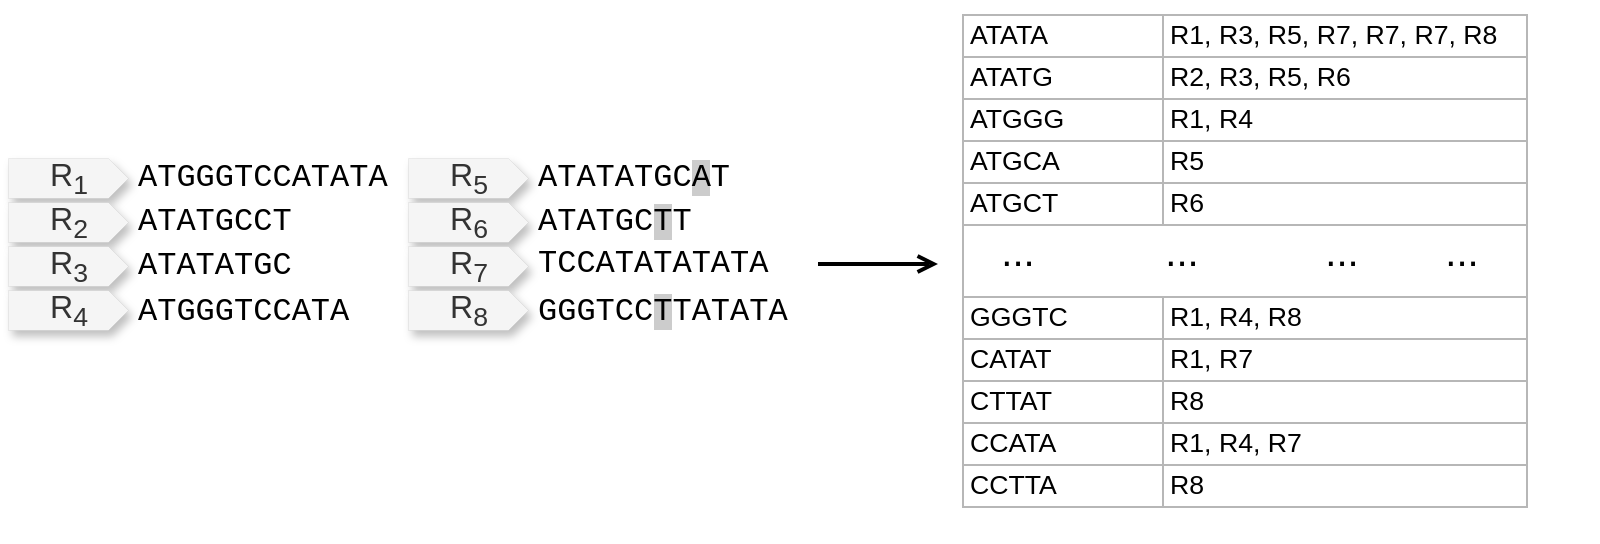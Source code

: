<mxfile version="24.4.0" type="github">
  <diagram name="Page-1" id="6XR2Yzbt6paxZfj4640B">
    <mxGraphModel dx="1434" dy="1859" grid="1" gridSize="10" guides="1" tooltips="1" connect="1" arrows="1" fold="1" page="1" pageScale="1" pageWidth="850" pageHeight="1100" math="0" shadow="0">
      <root>
        <mxCell id="0" />
        <mxCell id="1" parent="0" />
        <mxCell id="I33H7h4lQD6JWApyYh__-5" value="&lt;font style=&quot;font-size: 20px;&quot;&gt;...&lt;br&gt;&lt;/font&gt;" style="text;html=1;align=center;verticalAlign=middle;whiteSpace=wrap;rounded=0;" vertex="1" parent="1">
          <mxGeometry x="490" y="58" width="60" height="30" as="geometry" />
        </mxCell>
        <mxCell id="I33H7h4lQD6JWApyYh__-7" value="&lt;font style=&quot;font-size: 20px;&quot;&gt;...&lt;br&gt;&lt;/font&gt;" style="text;html=1;align=center;verticalAlign=middle;whiteSpace=wrap;rounded=0;" vertex="1" parent="1">
          <mxGeometry x="572" y="58" width="60" height="30" as="geometry" />
        </mxCell>
        <mxCell id="I33H7h4lQD6JWApyYh__-8" value="&lt;font style=&quot;font-size: 20px;&quot;&gt;...&lt;br&gt;&lt;/font&gt;" style="text;html=1;align=center;verticalAlign=middle;whiteSpace=wrap;rounded=0;" vertex="1" parent="1">
          <mxGeometry x="652" y="58" width="60" height="30" as="geometry" />
        </mxCell>
        <mxCell id="I33H7h4lQD6JWApyYh__-9" value="&lt;font style=&quot;font-size: 20px;&quot;&gt;...&lt;br&gt;&lt;/font&gt;" style="text;html=1;align=center;verticalAlign=middle;whiteSpace=wrap;rounded=0;" vertex="1" parent="1">
          <mxGeometry x="712" y="58" width="60" height="30" as="geometry" />
        </mxCell>
        <UserObject label="&lt;table data-sheets-root=&quot;1&quot; style=&quot;table-layout:fixed;font-size:10pt;font-family:Arial;width:0px;border-collapse:collapse;border:none&quot; border=&quot;1&quot; dir=&quot;ltr&quot; cellpadding=&quot;0&quot; cellspacing=&quot;0&quot; xmlns=&quot;http://www.w3.org/1999/xhtml&quot;&gt;&lt;tbody&gt;&lt;tr style=&quot;height:21px;&quot;&gt;&lt;td data-sheets-value=&quot;{&amp;quot;1&amp;quot;:2,&amp;quot;2&amp;quot;:&amp;quot;GTCCT&amp;quot;}&quot; style=&quot;border-top:1px solid #b7b7b7;border-right:1px solid #b7b7b7;border-bottom:1px solid #b7b7b7;border-left:1px solid #b7b7b7;overflow:hidden;padding:2px 3px 2px 3px;vertical-align:bottom;&quot;&gt;GTCCT&lt;/td&gt;&lt;/tr&gt;&lt;/tbody&gt;&lt;/table&gt;" link="&lt;table data-sheets-root=&quot;1&quot; style=&quot;table-layout:fixed;font-size:10pt;font-family:Arial;width:0px;border-collapse:collapse;border:none&quot; border=&quot;1&quot; dir=&quot;ltr&quot; cellpadding=&quot;0&quot; cellspacing=&quot;0&quot; xmlns=&quot;http://www.w3.org/1999/xhtml&quot;&gt;&lt;tbody&gt;&lt;tr style=&quot;height:21px;&quot;&gt;&lt;td data-sheets-value=&quot;{&amp;quot;1&amp;quot;:2,&amp;quot;2&amp;quot;:&amp;quot;GTCCT&amp;quot;}&quot; style=&quot;border-top:1px solid #b7b7b7;border-right:1px solid #b7b7b7;border-bottom:1px solid #b7b7b7;border-left:1px solid #b7b7b7;overflow:hidden;padding:2px 3px 2px 3px;vertical-align:bottom;&quot;&gt;GTCCT&lt;/td&gt;&lt;/tr&gt;&lt;/tbody&gt;&lt;/table&gt;" id="I33H7h4lQD6JWApyYh__-10">
          <mxCell style="text;whiteSpace=wrap;html=1;" vertex="1" parent="1">
            <mxGeometry x="490" y="48" width="30" height="30" as="geometry" />
          </mxCell>
        </UserObject>
        <UserObject label="&lt;table data-sheets-root=&quot;1&quot; style=&quot;table-layout:fixed;font-size:10pt;font-family:Arial;width:0px;border-collapse:collapse;border:none&quot; border=&quot;1&quot; dir=&quot;ltr&quot; cellpadding=&quot;0&quot; cellspacing=&quot;0&quot; xmlns=&quot;http://www.w3.org/1999/xhtml&quot;&gt;&lt;tbody&gt;&lt;tr style=&quot;height:21px;&quot;&gt;&lt;td data-sheets-value=&quot;{&amp;quot;1&amp;quot;:2,&amp;quot;2&amp;quot;:&amp;quot;GTCCT&amp;quot;}&quot; style=&quot;border-top:1px solid #b7b7b7;border-right:1px solid #b7b7b7;border-bottom:1px solid #b7b7b7;border-left:1px solid #b7b7b7;overflow:hidden;padding:2px 3px 2px 3px;vertical-align:bottom;&quot;&gt;GTCCT&lt;/td&gt;&lt;/tr&gt;&lt;/tbody&gt;&lt;/table&gt;" link="&lt;table data-sheets-root=&quot;1&quot; style=&quot;table-layout:fixed;font-size:10pt;font-family:Arial;width:0px;border-collapse:collapse;border:none&quot; border=&quot;1&quot; dir=&quot;ltr&quot; cellpadding=&quot;0&quot; cellspacing=&quot;0&quot; xmlns=&quot;http://www.w3.org/1999/xhtml&quot;&gt;&lt;tbody&gt;&lt;tr style=&quot;height:21px;&quot;&gt;&lt;td data-sheets-value=&quot;{&amp;quot;1&amp;quot;:2,&amp;quot;2&amp;quot;:&amp;quot;GTCCT&amp;quot;}&quot; style=&quot;border-top:1px solid #b7b7b7;border-right:1px solid #b7b7b7;border-bottom:1px solid #b7b7b7;border-left:1px solid #b7b7b7;overflow:hidden;padding:2px 3px 2px 3px;vertical-align:bottom;&quot;&gt;GTCCT&lt;/td&gt;&lt;/tr&gt;&lt;/tbody&gt;&lt;/table&gt;" id="I33H7h4lQD6JWApyYh__-11">
          <mxCell style="text;whiteSpace=wrap;html=1;" vertex="1" parent="1">
            <mxGeometry x="490" y="68" width="30" height="30" as="geometry" />
          </mxCell>
        </UserObject>
        <UserObject label="&lt;table data-sheets-root=&quot;1&quot; style=&quot;table-layout:fixed;font-size:10pt;font-family:Arial;width:0px;border-collapse:collapse;border:none&quot; border=&quot;1&quot; dir=&quot;ltr&quot; cellpadding=&quot;0&quot; cellspacing=&quot;0&quot; xmlns=&quot;http://www.w3.org/1999/xhtml&quot;&gt;&lt;tbody&gt;&lt;tr style=&quot;height:21px;&quot;&gt;&lt;td data-sheets-value=&quot;{&amp;quot;1&amp;quot;:2,&amp;quot;2&amp;quot;:&amp;quot;GTCCT&amp;quot;}&quot; style=&quot;border-top:1px solid #b7b7b7;border-right:1px solid #b7b7b7;border-bottom:1px solid #b7b7b7;border-left:1px solid #b7b7b7;overflow:hidden;padding:2px 3px 2px 3px;vertical-align:bottom;&quot;&gt;GTCCT&lt;/td&gt;&lt;/tr&gt;&lt;/tbody&gt;&lt;/table&gt;" link="&lt;table data-sheets-root=&quot;1&quot; style=&quot;table-layout:fixed;font-size:10pt;font-family:Arial;width:0px;border-collapse:collapse;border:none&quot; border=&quot;1&quot; dir=&quot;ltr&quot; cellpadding=&quot;0&quot; cellspacing=&quot;0&quot; xmlns=&quot;http://www.w3.org/1999/xhtml&quot;&gt;&lt;tbody&gt;&lt;tr style=&quot;height:21px;&quot;&gt;&lt;td data-sheets-value=&quot;{&amp;quot;1&amp;quot;:2,&amp;quot;2&amp;quot;:&amp;quot;GTCCT&amp;quot;}&quot; style=&quot;border-top:1px solid #b7b7b7;border-right:1px solid #b7b7b7;border-bottom:1px solid #b7b7b7;border-left:1px solid #b7b7b7;overflow:hidden;padding:2px 3px 2px 3px;vertical-align:bottom;&quot;&gt;GTCCT&lt;/td&gt;&lt;/tr&gt;&lt;/tbody&gt;&lt;/table&gt;" id="I33H7h4lQD6JWApyYh__-12">
          <mxCell style="text;whiteSpace=wrap;html=1;" vertex="1" parent="1">
            <mxGeometry x="772" y="67" width="30" height="30" as="geometry" />
          </mxCell>
        </UserObject>
        <UserObject label="&lt;table data-sheets-root=&quot;1&quot; style=&quot;table-layout:fixed;font-size:10pt;font-family:Arial;width:0px;border-collapse:collapse;border:none&quot; border=&quot;1&quot; dir=&quot;ltr&quot; cellpadding=&quot;0&quot; cellspacing=&quot;0&quot; xmlns=&quot;http://www.w3.org/1999/xhtml&quot;&gt;&lt;tbody&gt;&lt;tr style=&quot;height:21px;&quot;&gt;&lt;td data-sheets-value=&quot;{&amp;quot;1&amp;quot;:2,&amp;quot;2&amp;quot;:&amp;quot;GTCCT&amp;quot;}&quot; style=&quot;border-top:1px solid #b7b7b7;border-right:1px solid #b7b7b7;border-bottom:1px solid #b7b7b7;border-left:1px solid #b7b7b7;overflow:hidden;padding:2px 3px 2px 3px;vertical-align:bottom;&quot;&gt;GTCCT&lt;/td&gt;&lt;/tr&gt;&lt;/tbody&gt;&lt;/table&gt;" link="&lt;table data-sheets-root=&quot;1&quot; style=&quot;table-layout:fixed;font-size:10pt;font-family:Arial;width:0px;border-collapse:collapse;border:none&quot; border=&quot;1&quot; dir=&quot;ltr&quot; cellpadding=&quot;0&quot; cellspacing=&quot;0&quot; xmlns=&quot;http://www.w3.org/1999/xhtml&quot;&gt;&lt;tbody&gt;&lt;tr style=&quot;height:21px;&quot;&gt;&lt;td data-sheets-value=&quot;{&amp;quot;1&amp;quot;:2,&amp;quot;2&amp;quot;:&amp;quot;GTCCT&amp;quot;}&quot; style=&quot;border-top:1px solid #b7b7b7;border-right:1px solid #b7b7b7;border-bottom:1px solid #b7b7b7;border-left:1px solid #b7b7b7;overflow:hidden;padding:2px 3px 2px 3px;vertical-align:bottom;&quot;&gt;GTCCT&lt;/td&gt;&lt;/tr&gt;&lt;/tbody&gt;&lt;/table&gt;" id="I33H7h4lQD6JWApyYh__-13">
          <mxCell style="text;whiteSpace=wrap;html=1;" vertex="1" parent="1">
            <mxGeometry x="772" y="48" width="12" height="30" as="geometry" />
          </mxCell>
        </UserObject>
        <mxCell id="I33H7h4lQD6JWApyYh__-29" value="&lt;font style=&quot;font-size: 16px;&quot; face=&quot;Courier New&quot;&gt;ATGGGTCCATATA&lt;/font&gt;&lt;font style=&quot;font-size: 16px;&quot; face=&quot;WW2qCex9ZGnOM6EULOnp&quot;&gt; &lt;/font&gt;" style="text;whiteSpace=wrap;html=1;" vertex="1" parent="1">
          <mxGeometry x="78" y="19" width="137" height="29" as="geometry" />
        </mxCell>
        <mxCell id="I33H7h4lQD6JWApyYh__-30" value="&lt;font style=&quot;font-size: 16px;&quot;&gt;R&lt;sub&gt;1&lt;br&gt;&lt;/sub&gt;&lt;/font&gt;" style="html=1;shadow=1;dashed=0;align=center;verticalAlign=middle;shape=mxgraph.arrows2.arrow;dy=0;dx=10;notch=0;fillColor=#f5f5f5;fontColor=#333333;strokeColor=#666666;strokeWidth=0;" vertex="1" parent="1">
          <mxGeometry x="15" y="27" width="60" height="20" as="geometry" />
        </mxCell>
        <mxCell id="I33H7h4lQD6JWApyYh__-31" value="&lt;font style=&quot;font-size: 16px;&quot;&gt;R&lt;sub&gt;2&lt;br&gt;&lt;/sub&gt;&lt;/font&gt;" style="html=1;shadow=1;dashed=0;align=center;verticalAlign=middle;shape=mxgraph.arrows2.arrow;dy=0;dx=10;notch=0;fillColor=#f5f5f5;fontColor=#333333;strokeColor=#666666;strokeWidth=0;" vertex="1" parent="1">
          <mxGeometry x="15" y="49" width="60" height="20" as="geometry" />
        </mxCell>
        <mxCell id="I33H7h4lQD6JWApyYh__-32" value="&lt;font style=&quot;font-size: 16px;&quot;&gt;R&lt;sub&gt;3&lt;br&gt;&lt;/sub&gt;&lt;/font&gt;" style="html=1;shadow=1;dashed=0;align=center;verticalAlign=middle;shape=mxgraph.arrows2.arrow;dy=0;dx=10;notch=0;fillColor=#f5f5f5;fontColor=#333333;strokeColor=#666666;strokeWidth=0;" vertex="1" parent="1">
          <mxGeometry x="15" y="71" width="60" height="20" as="geometry" />
        </mxCell>
        <mxCell id="I33H7h4lQD6JWApyYh__-33" value="&lt;font style=&quot;font-size: 16px;&quot;&gt;R&lt;sub&gt;4&lt;br&gt;&lt;/sub&gt;&lt;/font&gt;" style="html=1;shadow=1;dashed=0;align=center;verticalAlign=middle;shape=mxgraph.arrows2.arrow;dy=0;dx=10;notch=0;fillColor=#f5f5f5;fontColor=#333333;strokeColor=#666666;strokeWidth=0;" vertex="1" parent="1">
          <mxGeometry x="15" y="93" width="60" height="20" as="geometry" />
        </mxCell>
        <mxCell id="I33H7h4lQD6JWApyYh__-34" value="&lt;font style=&quot;font-size: 16px;&quot;&gt;R&lt;sub&gt;5&lt;br&gt;&lt;/sub&gt;&lt;/font&gt;" style="html=1;shadow=1;dashed=0;align=center;verticalAlign=middle;shape=mxgraph.arrows2.arrow;dy=0;dx=10;notch=0;fillColor=#f5f5f5;fontColor=#333333;strokeColor=#666666;strokeWidth=0;" vertex="1" parent="1">
          <mxGeometry x="215" y="27" width="60" height="20" as="geometry" />
        </mxCell>
        <mxCell id="I33H7h4lQD6JWApyYh__-35" value="&lt;font style=&quot;font-size: 16px;&quot;&gt;R&lt;sub&gt;6&lt;br&gt;&lt;/sub&gt;&lt;/font&gt;" style="html=1;shadow=1;dashed=0;align=center;verticalAlign=middle;shape=mxgraph.arrows2.arrow;dy=0;dx=10;notch=0;fillColor=#f5f5f5;fontColor=#333333;strokeColor=#666666;strokeWidth=0;" vertex="1" parent="1">
          <mxGeometry x="215" y="49" width="60" height="20" as="geometry" />
        </mxCell>
        <mxCell id="I33H7h4lQD6JWApyYh__-36" value="&lt;font style=&quot;font-size: 16px;&quot;&gt;R&lt;sub&gt;7&lt;br&gt;&lt;/sub&gt;&lt;/font&gt;" style="html=1;shadow=1;dashed=0;align=center;verticalAlign=middle;shape=mxgraph.arrows2.arrow;dy=0;dx=10;notch=0;fillColor=#f5f5f5;fontColor=#333333;strokeColor=#666666;strokeWidth=0;" vertex="1" parent="1">
          <mxGeometry x="215" y="71" width="60" height="20" as="geometry" />
        </mxCell>
        <mxCell id="I33H7h4lQD6JWApyYh__-37" value="&lt;font style=&quot;font-size: 16px;&quot;&gt;R&lt;sub&gt;8&lt;br&gt;&lt;/sub&gt;&lt;/font&gt;" style="html=1;shadow=1;dashed=0;align=center;verticalAlign=middle;shape=mxgraph.arrows2.arrow;dy=0;dx=10;notch=0;fillColor=#f5f5f5;fontColor=#333333;strokeColor=#666666;strokeWidth=0;" vertex="1" parent="1">
          <mxGeometry x="215" y="93" width="60" height="20" as="geometry" />
        </mxCell>
        <mxCell id="I33H7h4lQD6JWApyYh__-38" value="&lt;font style=&quot;font-size: 16px;&quot; face=&quot;Courier New&quot;&gt;ATATGCCT&lt;/font&gt;" style="text;whiteSpace=wrap;html=1;" vertex="1" parent="1">
          <mxGeometry x="78" y="43" width="87" height="25" as="geometry" />
        </mxCell>
        <mxCell id="I33H7h4lQD6JWApyYh__-39" value="&lt;font style=&quot;font-size: 16px;&quot; face=&quot;Courier New&quot;&gt;ATATATGC&lt;/font&gt;" style="text;whiteSpace=wrap;html=1;" vertex="1" parent="1">
          <mxGeometry x="78" y="64.5" width="87" height="33" as="geometry" />
        </mxCell>
        <mxCell id="I33H7h4lQD6JWApyYh__-40" value="ATGGGTCCATA" style="text;whiteSpace=wrap;fontFamily=Courier New;fontSize=16;" vertex="1" parent="1">
          <mxGeometry x="78" y="88" width="110" height="40" as="geometry" />
        </mxCell>
        <mxCell id="I33H7h4lQD6JWApyYh__-41" value="&lt;font face=&quot;Courier New&quot;&gt;ATATATGC&lt;span style=&quot;background-color: rgb(204, 204, 204);&quot;&gt;A&lt;/span&gt;T&lt;/font&gt;" style="text;whiteSpace=wrap;fontSize=16;html=1;" vertex="1" parent="1">
          <mxGeometry x="278" y="19" width="100" height="29" as="geometry" />
        </mxCell>
        <mxCell id="I33H7h4lQD6JWApyYh__-42" value="&lt;font style=&quot;font-size: 16px;&quot; face=&quot;Courier New&quot;&gt;ATATGC&lt;span style=&quot;background-color: rgb(204, 204, 204);&quot;&gt;T&lt;/span&gt;T&lt;/font&gt;" style="text;whiteSpace=wrap;html=1;" vertex="1" parent="1">
          <mxGeometry x="278" y="43" width="90" height="25" as="geometry" />
        </mxCell>
        <mxCell id="I33H7h4lQD6JWApyYh__-43" value="TCCATATATATA" style="text;whiteSpace=wrap;fontFamily=Courier New;fontSize=16;" vertex="1" parent="1">
          <mxGeometry x="278" y="64" width="110" height="33.5" as="geometry" />
        </mxCell>
        <mxCell id="I33H7h4lQD6JWApyYh__-44" value="GGGTCC&lt;span style=&quot;background-color: rgb(204, 204, 204);&quot;&gt;T&lt;/span&gt;TATATA" style="text;whiteSpace=wrap;fontSize=16;fontFamily=Courier New;html=1;" vertex="1" parent="1">
          <mxGeometry x="278" y="88" width="130" height="40" as="geometry" />
        </mxCell>
        <mxCell id="I33H7h4lQD6JWApyYh__-46" value="" style="endArrow=open;html=1;rounded=0;strokeWidth=2;endFill=0;" edge="1" parent="1">
          <mxGeometry width="50" height="50" relative="1" as="geometry">
            <mxPoint x="420" y="80" as="sourcePoint" />
            <mxPoint x="480" y="80" as="targetPoint" />
          </mxGeometry>
        </mxCell>
        <UserObject label="&lt;table xmlns=&quot;http://www.w3.org/1999/xhtml&quot; cellspacing=&quot;0&quot; cellpadding=&quot;0&quot; dir=&quot;ltr&quot; border=&quot;1&quot; style=&quot;table-layout:fixed;font-size:10pt;font-family:Arial;width:0px;border-collapse:collapse;border:none&quot; data-sheets-root=&quot;1&quot;&gt;&lt;colgroup&gt;&lt;col width=&quot;100&quot;&gt;&lt;col width=&quot;182&quot;&gt;&lt;/colgroup&gt;&lt;tbody&gt;&lt;tr style=&quot;height:21px;&quot;&gt;&lt;td style=&quot;border-top:1px solid #b7b7b7;border-right:1px solid #b7b7b7;border-bottom:1px solid #b7b7b7;border-left:1px solid #b7b7b7;overflow:hidden;padding:2px 3px 2px 3px;vertical-align:bottom;&quot; data-sheets-value=&quot;{&amp;quot;1&amp;quot;:2,&amp;quot;2&amp;quot;:&amp;quot;ATATA&amp;quot;}&quot;&gt;ATATA&lt;/td&gt;&lt;td style=&quot;border-top:1px solid #b7b7b7;border-right:1px solid #b7b7b7;border-bottom:1px solid #b7b7b7;overflow:hidden;padding:2px 3px 2px 3px;vertical-align:bottom;&quot; data-sheets-value=&quot;{&amp;quot;1&amp;quot;:2,&amp;quot;2&amp;quot;:&amp;quot;R1, R3, R5, R7, R7, R7, R8&amp;quot;}&quot;&gt;R1, R3, R5, R7, R7, R7, R8&lt;/td&gt;&lt;/tr&gt;&lt;tr style=&quot;height:21px;&quot;&gt;&lt;td style=&quot;border-right:1px solid #b7b7b7;border-bottom:1px solid #b7b7b7;border-left:1px solid #b7b7b7;overflow:hidden;padding:2px 3px 2px 3px;vertical-align:bottom;&quot; data-sheets-value=&quot;{&amp;quot;1&amp;quot;:2,&amp;quot;2&amp;quot;:&amp;quot;ATATG&amp;quot;}&quot;&gt;ATATG&lt;/td&gt;&lt;td style=&quot;border-right:1px solid #b7b7b7;border-bottom:1px solid #b7b7b7;overflow:hidden;padding:2px 3px 2px 3px;vertical-align:bottom;&quot; data-sheets-value=&quot;{&amp;quot;1&amp;quot;:2,&amp;quot;2&amp;quot;:&amp;quot;R2, R3, R5, R6&amp;quot;}&quot;&gt;R2, R3, R5, R6&lt;/td&gt;&lt;/tr&gt;&lt;tr style=&quot;height:21px;&quot;&gt;&lt;td style=&quot;border-right:1px solid #b7b7b7;border-bottom:1px solid #b7b7b7;border-left:1px solid #b7b7b7;overflow:hidden;padding:2px 3px 2px 3px;vertical-align:bottom;&quot; data-sheets-value=&quot;{&amp;quot;1&amp;quot;:2,&amp;quot;2&amp;quot;:&amp;quot;ATGGG&amp;quot;}&quot;&gt;ATGGG&lt;/td&gt;&lt;td style=&quot;border-right:1px solid #b7b7b7;border-bottom:1px solid #b7b7b7;overflow:hidden;padding:2px 3px 2px 3px;vertical-align:bottom;&quot; data-sheets-value=&quot;{&amp;quot;1&amp;quot;:2,&amp;quot;2&amp;quot;:&amp;quot;R1, R4&amp;quot;}&quot;&gt;R1, R4&lt;/td&gt;&lt;/tr&gt;&lt;tr style=&quot;height:21px;&quot;&gt;&lt;td style=&quot;border-right:1px solid #b7b7b7;border-bottom:1px solid #b7b7b7;border-left:1px solid #b7b7b7;overflow:hidden;padding:2px 3px 2px 3px;vertical-align:bottom;&quot; data-sheets-value=&quot;{&amp;quot;1&amp;quot;:2,&amp;quot;2&amp;quot;:&amp;quot;ATGCA&amp;quot;}&quot;&gt;ATGCA&lt;/td&gt;&lt;td style=&quot;border-right:1px solid #b7b7b7;border-bottom:1px solid #b7b7b7;overflow:hidden;padding:2px 3px 2px 3px;vertical-align:bottom;&quot; data-sheets-value=&quot;{&amp;quot;1&amp;quot;:2,&amp;quot;2&amp;quot;:&amp;quot;R5&amp;quot;}&quot;&gt;R5&lt;/td&gt;&lt;/tr&gt;&lt;tr style=&quot;height:21px;&quot;&gt;&lt;td style=&quot;border-right:1px solid #b7b7b7;border-bottom:1px solid #b7b7b7;border-left:1px solid #b7b7b7;overflow:hidden;padding:2px 3px 2px 3px;vertical-align:bottom;&quot; data-sheets-value=&quot;{&amp;quot;1&amp;quot;:2,&amp;quot;2&amp;quot;:&amp;quot;ATGCT&amp;quot;}&quot;&gt;ATGCT&lt;/td&gt;&lt;td style=&quot;border-right:1px solid #b7b7b7;border-bottom:1px solid #b7b7b7;overflow:hidden;padding:2px 3px 2px 3px;vertical-align:bottom;&quot; data-sheets-value=&quot;{&amp;quot;1&amp;quot;:2,&amp;quot;2&amp;quot;:&amp;quot;R6&amp;quot;}&quot;&gt;R6&lt;/td&gt;&lt;/tr&gt;&lt;/tbody&gt;&lt;/table&gt;" link="&lt;table xmlns=&quot;http://www.w3.org/1999/xhtml&quot; cellspacing=&quot;0&quot; cellpadding=&quot;0&quot; dir=&quot;ltr&quot; border=&quot;1&quot; style=&quot;table-layout:fixed;font-size:10pt;font-family:Arial;width:0px;border-collapse:collapse;border:none&quot; data-sheets-root=&quot;1&quot;&gt;&lt;colgroup&gt;&lt;col width=&quot;100&quot;&gt;&lt;col width=&quot;182&quot;&gt;&lt;/colgroup&gt;&lt;tbody&gt;&lt;tr style=&quot;height:21px;&quot;&gt;&lt;td style=&quot;border-top:1px solid #b7b7b7;border-right:1px solid #b7b7b7;border-bottom:1px solid #b7b7b7;border-left:1px solid #b7b7b7;overflow:hidden;padding:2px 3px 2px 3px;vertical-align:bottom;&quot; data-sheets-value=&quot;{&amp;quot;1&amp;quot;:2,&amp;quot;2&amp;quot;:&amp;quot;ATATA&amp;quot;}&quot;&gt;ATATA&lt;/td&gt;&lt;td style=&quot;border-top:1px solid #b7b7b7;border-right:1px solid #b7b7b7;border-bottom:1px solid #b7b7b7;overflow:hidden;padding:2px 3px 2px 3px;vertical-align:bottom;&quot; data-sheets-value=&quot;{&amp;quot;1&amp;quot;:2,&amp;quot;2&amp;quot;:&amp;quot;R1, R3, R5, R7, R7, R7, R8&amp;quot;}&quot;&gt;R1, R3, R5, R7, R7, R7, R8&lt;/td&gt;&lt;/tr&gt;&lt;tr style=&quot;height:21px;&quot;&gt;&lt;td style=&quot;border-right:1px solid #b7b7b7;border-bottom:1px solid #b7b7b7;border-left:1px solid #b7b7b7;overflow:hidden;padding:2px 3px 2px 3px;vertical-align:bottom;&quot; data-sheets-value=&quot;{&amp;quot;1&amp;quot;:2,&amp;quot;2&amp;quot;:&amp;quot;ATATG&amp;quot;}&quot;&gt;ATATG&lt;/td&gt;&lt;td style=&quot;border-right:1px solid #b7b7b7;border-bottom:1px solid #b7b7b7;overflow:hidden;padding:2px 3px 2px 3px;vertical-align:bottom;&quot; data-sheets-value=&quot;{&amp;quot;1&amp;quot;:2,&amp;quot;2&amp;quot;:&amp;quot;R2, R3, R5, R6&amp;quot;}&quot;&gt;R2, R3, R5, R6&lt;/td&gt;&lt;/tr&gt;&lt;tr style=&quot;height:21px;&quot;&gt;&lt;td style=&quot;border-right:1px solid #b7b7b7;border-bottom:1px solid #b7b7b7;border-left:1px solid #b7b7b7;overflow:hidden;padding:2px 3px 2px 3px;vertical-align:bottom;&quot; data-sheets-value=&quot;{&amp;quot;1&amp;quot;:2,&amp;quot;2&amp;quot;:&amp;quot;ATGGG&amp;quot;}&quot;&gt;ATGGG&lt;/td&gt;&lt;td style=&quot;border-right:1px solid #b7b7b7;border-bottom:1px solid #b7b7b7;overflow:hidden;padding:2px 3px 2px 3px;vertical-align:bottom;&quot; data-sheets-value=&quot;{&amp;quot;1&amp;quot;:2,&amp;quot;2&amp;quot;:&amp;quot;R1, R4&amp;quot;}&quot;&gt;R1, R4&lt;/td&gt;&lt;/tr&gt;&lt;tr style=&quot;height:21px;&quot;&gt;&lt;td style=&quot;border-right:1px solid #b7b7b7;border-bottom:1px solid #b7b7b7;border-left:1px solid #b7b7b7;overflow:hidden;padding:2px 3px 2px 3px;vertical-align:bottom;&quot; data-sheets-value=&quot;{&amp;quot;1&amp;quot;:2,&amp;quot;2&amp;quot;:&amp;quot;ATGCA&amp;quot;}&quot;&gt;ATGCA&lt;/td&gt;&lt;td style=&quot;border-right:1px solid #b7b7b7;border-bottom:1px solid #b7b7b7;overflow:hidden;padding:2px 3px 2px 3px;vertical-align:bottom;&quot; data-sheets-value=&quot;{&amp;quot;1&amp;quot;:2,&amp;quot;2&amp;quot;:&amp;quot;R5&amp;quot;}&quot;&gt;R5&lt;/td&gt;&lt;/tr&gt;&lt;tr style=&quot;height:21px;&quot;&gt;&lt;td style=&quot;border-right:1px solid #b7b7b7;border-bottom:1px solid #b7b7b7;border-left:1px solid #b7b7b7;overflow:hidden;padding:2px 3px 2px 3px;vertical-align:bottom;&quot; data-sheets-value=&quot;{&amp;quot;1&amp;quot;:2,&amp;quot;2&amp;quot;:&amp;quot;ATGCT&amp;quot;}&quot;&gt;ATGCT&lt;/td&gt;&lt;td style=&quot;border-right:1px solid #b7b7b7;border-bottom:1px solid #b7b7b7;overflow:hidden;padding:2px 3px 2px 3px;vertical-align:bottom;&quot; data-sheets-value=&quot;{&amp;quot;1&amp;quot;:2,&amp;quot;2&amp;quot;:&amp;quot;R6&amp;quot;}&quot;&gt;R6&lt;/td&gt;&lt;/tr&gt;&lt;/tbody&gt;&lt;/table&gt;" id="I33H7h4lQD6JWApyYh__-47">
          <mxCell style="text;whiteSpace=wrap;html=1;" vertex="1" parent="1">
            <mxGeometry x="490" y="-52" width="320" height="130" as="geometry" />
          </mxCell>
        </UserObject>
        <UserObject label="&lt;table xmlns=&quot;http://www.w3.org/1999/xhtml&quot; cellspacing=&quot;0&quot; cellpadding=&quot;0&quot; dir=&quot;ltr&quot; border=&quot;1&quot; style=&quot;table-layout:fixed;font-size:10pt;font-family:Arial;width:0px;border-collapse:collapse;border:none&quot; data-sheets-root=&quot;1&quot;&gt;&lt;colgroup&gt;&lt;col width=&quot;100&quot;&gt;&lt;col width=&quot;182&quot;&gt;&lt;/colgroup&gt;&lt;tbody&gt;&lt;tr style=&quot;height:21px;&quot;&gt;&lt;td style=&quot;border-top:1px solid #b7b7b7;border-right:1px solid #b7b7b7;border-bottom:1px solid #b7b7b7;border-left:1px solid #b7b7b7;overflow:hidden;padding:2px 3px 2px 3px;vertical-align:bottom;&quot; data-sheets-value=&quot;{&amp;quot;1&amp;quot;:2,&amp;quot;2&amp;quot;:&amp;quot;GGGTC&amp;quot;}&quot;&gt;GGGTC&lt;/td&gt;&lt;td style=&quot;border-top:1px solid #b7b7b7;border-right:1px solid #b7b7b7;border-bottom:1px solid #b7b7b7;overflow:hidden;padding:2px 3px 2px 3px;vertical-align:bottom;&quot; data-sheets-value=&quot;{&amp;quot;1&amp;quot;:2,&amp;quot;2&amp;quot;:&amp;quot;R1, R4, R8&amp;quot;}&quot;&gt;R1, R4, R8&lt;/td&gt;&lt;/tr&gt;&lt;tr style=&quot;height:21px;&quot;&gt;&lt;td style=&quot;border-right:1px solid #b7b7b7;border-bottom:1px solid #b7b7b7;border-left:1px solid #b7b7b7;overflow:hidden;padding:2px 3px 2px 3px;vertical-align:bottom;&quot; data-sheets-value=&quot;{&amp;quot;1&amp;quot;:2,&amp;quot;2&amp;quot;:&amp;quot;CATAT&amp;quot;}&quot;&gt;CATAT&lt;/td&gt;&lt;td style=&quot;border-right:1px solid #b7b7b7;border-bottom:1px solid #b7b7b7;overflow:hidden;padding:2px 3px 2px 3px;vertical-align:bottom;&quot; data-sheets-value=&quot;{&amp;quot;1&amp;quot;:2,&amp;quot;2&amp;quot;:&amp;quot;R1, R7&amp;quot;}&quot;&gt;R1, R7&lt;/td&gt;&lt;/tr&gt;&lt;tr style=&quot;height:21px;&quot;&gt;&lt;td style=&quot;border-right:1px solid #b7b7b7;border-bottom:1px solid #b7b7b7;border-left:1px solid #b7b7b7;overflow:hidden;padding:2px 3px 2px 3px;vertical-align:bottom;&quot; data-sheets-value=&quot;{&amp;quot;1&amp;quot;:2,&amp;quot;2&amp;quot;:&amp;quot;CTTAT&amp;quot;}&quot;&gt;CTTAT&lt;/td&gt;&lt;td style=&quot;border-right:1px solid #b7b7b7;border-bottom:1px solid #b7b7b7;overflow:hidden;padding:2px 3px 2px 3px;vertical-align:bottom;&quot; data-sheets-value=&quot;{&amp;quot;1&amp;quot;:2,&amp;quot;2&amp;quot;:&amp;quot;R8&amp;quot;}&quot;&gt;R8&lt;/td&gt;&lt;/tr&gt;&lt;tr style=&quot;height:21px;&quot;&gt;&lt;td style=&quot;border-right:1px solid #b7b7b7;border-bottom:1px solid #b7b7b7;border-left:1px solid #b7b7b7;overflow:hidden;padding:2px 3px 2px 3px;vertical-align:bottom;&quot; data-sheets-value=&quot;{&amp;quot;1&amp;quot;:2,&amp;quot;2&amp;quot;:&amp;quot;CCATA&amp;quot;}&quot;&gt;CCATA&lt;/td&gt;&lt;td style=&quot;border-right:1px solid #b7b7b7;border-bottom:1px solid #b7b7b7;overflow:hidden;padding:2px 3px 2px 3px;vertical-align:bottom;&quot; data-sheets-value=&quot;{&amp;quot;1&amp;quot;:2,&amp;quot;2&amp;quot;:&amp;quot;R1, R4, R7&amp;quot;}&quot;&gt;R1, R4, R7&lt;/td&gt;&lt;/tr&gt;&lt;tr style=&quot;height:21px;&quot;&gt;&lt;td style=&quot;border-right:1px solid #b7b7b7;border-bottom:1px solid #b7b7b7;border-left:1px solid #b7b7b7;overflow:hidden;padding:2px 3px 2px 3px;vertical-align:bottom;&quot; data-sheets-value=&quot;{&amp;quot;1&amp;quot;:2,&amp;quot;2&amp;quot;:&amp;quot;CCTTA&amp;quot;}&quot;&gt;CCTTA&lt;/td&gt;&lt;td style=&quot;border-right:1px solid #b7b7b7;border-bottom:1px solid #b7b7b7;overflow:hidden;padding:2px 3px 2px 3px;vertical-align:bottom;&quot; data-sheets-value=&quot;{&amp;quot;1&amp;quot;:2,&amp;quot;2&amp;quot;:&amp;quot;R8&amp;quot;}&quot;&gt;R8&lt;/td&gt;&lt;/tr&gt;&lt;/tbody&gt;&lt;/table&gt;" link="&lt;table xmlns=&quot;http://www.w3.org/1999/xhtml&quot; cellspacing=&quot;0&quot; cellpadding=&quot;0&quot; dir=&quot;ltr&quot; border=&quot;1&quot; style=&quot;table-layout:fixed;font-size:10pt;font-family:Arial;width:0px;border-collapse:collapse;border:none&quot; data-sheets-root=&quot;1&quot;&gt;&lt;colgroup&gt;&lt;col width=&quot;100&quot;&gt;&lt;col width=&quot;182&quot;&gt;&lt;/colgroup&gt;&lt;tbody&gt;&lt;tr style=&quot;height:21px;&quot;&gt;&lt;td style=&quot;border-top:1px solid #b7b7b7;border-right:1px solid #b7b7b7;border-bottom:1px solid #b7b7b7;border-left:1px solid #b7b7b7;overflow:hidden;padding:2px 3px 2px 3px;vertical-align:bottom;&quot; data-sheets-value=&quot;{&amp;quot;1&amp;quot;:2,&amp;quot;2&amp;quot;:&amp;quot;GGGTC&amp;quot;}&quot;&gt;GGGTC&lt;/td&gt;&lt;td style=&quot;border-top:1px solid #b7b7b7;border-right:1px solid #b7b7b7;border-bottom:1px solid #b7b7b7;overflow:hidden;padding:2px 3px 2px 3px;vertical-align:bottom;&quot; data-sheets-value=&quot;{&amp;quot;1&amp;quot;:2,&amp;quot;2&amp;quot;:&amp;quot;R1, R4, R8&amp;quot;}&quot;&gt;R1, R4, R8&lt;/td&gt;&lt;/tr&gt;&lt;tr style=&quot;height:21px;&quot;&gt;&lt;td style=&quot;border-right:1px solid #b7b7b7;border-bottom:1px solid #b7b7b7;border-left:1px solid #b7b7b7;overflow:hidden;padding:2px 3px 2px 3px;vertical-align:bottom;&quot; data-sheets-value=&quot;{&amp;quot;1&amp;quot;:2,&amp;quot;2&amp;quot;:&amp;quot;CATAT&amp;quot;}&quot;&gt;CATAT&lt;/td&gt;&lt;td style=&quot;border-right:1px solid #b7b7b7;border-bottom:1px solid #b7b7b7;overflow:hidden;padding:2px 3px 2px 3px;vertical-align:bottom;&quot; data-sheets-value=&quot;{&amp;quot;1&amp;quot;:2,&amp;quot;2&amp;quot;:&amp;quot;R1, R7&amp;quot;}&quot;&gt;R1, R7&lt;/td&gt;&lt;/tr&gt;&lt;tr style=&quot;height:21px;&quot;&gt;&lt;td style=&quot;border-right:1px solid #b7b7b7;border-bottom:1px solid #b7b7b7;border-left:1px solid #b7b7b7;overflow:hidden;padding:2px 3px 2px 3px;vertical-align:bottom;&quot; data-sheets-value=&quot;{&amp;quot;1&amp;quot;:2,&amp;quot;2&amp;quot;:&amp;quot;CTTAT&amp;quot;}&quot;&gt;CTTAT&lt;/td&gt;&lt;td style=&quot;border-right:1px solid #b7b7b7;border-bottom:1px solid #b7b7b7;overflow:hidden;padding:2px 3px 2px 3px;vertical-align:bottom;&quot; data-sheets-value=&quot;{&amp;quot;1&amp;quot;:2,&amp;quot;2&amp;quot;:&amp;quot;R8&amp;quot;}&quot;&gt;R8&lt;/td&gt;&lt;/tr&gt;&lt;tr style=&quot;height:21px;&quot;&gt;&lt;td style=&quot;border-right:1px solid #b7b7b7;border-bottom:1px solid #b7b7b7;border-left:1px solid #b7b7b7;overflow:hidden;padding:2px 3px 2px 3px;vertical-align:bottom;&quot; data-sheets-value=&quot;{&amp;quot;1&amp;quot;:2,&amp;quot;2&amp;quot;:&amp;quot;CCATA&amp;quot;}&quot;&gt;CCATA&lt;/td&gt;&lt;td style=&quot;border-right:1px solid #b7b7b7;border-bottom:1px solid #b7b7b7;overflow:hidden;padding:2px 3px 2px 3px;vertical-align:bottom;&quot; data-sheets-value=&quot;{&amp;quot;1&amp;quot;:2,&amp;quot;2&amp;quot;:&amp;quot;R1, R4, R7&amp;quot;}&quot;&gt;R1, R4, R7&lt;/td&gt;&lt;/tr&gt;&lt;tr style=&quot;height:21px;&quot;&gt;&lt;td style=&quot;border-right:1px solid #b7b7b7;border-bottom:1px solid #b7b7b7;border-left:1px solid #b7b7b7;overflow:hidden;padding:2px 3px 2px 3px;vertical-align:bottom;&quot; data-sheets-value=&quot;{&amp;quot;1&amp;quot;:2,&amp;quot;2&amp;quot;:&amp;quot;CCTTA&amp;quot;}&quot;&gt;CCTTA&lt;/td&gt;&lt;td style=&quot;border-right:1px solid #b7b7b7;border-bottom:1px solid #b7b7b7;overflow:hidden;padding:2px 3px 2px 3px;vertical-align:bottom;&quot; data-sheets-value=&quot;{&amp;quot;1&amp;quot;:2,&amp;quot;2&amp;quot;:&amp;quot;R8&amp;quot;}&quot;&gt;R8&lt;/td&gt;&lt;/tr&gt;&lt;/tbody&gt;&lt;/table&gt;" id="I33H7h4lQD6JWApyYh__-48">
          <mxCell style="text;whiteSpace=wrap;html=1;" vertex="1" parent="1">
            <mxGeometry x="490" y="89" width="320" height="130" as="geometry" />
          </mxCell>
        </UserObject>
      </root>
    </mxGraphModel>
  </diagram>
</mxfile>
